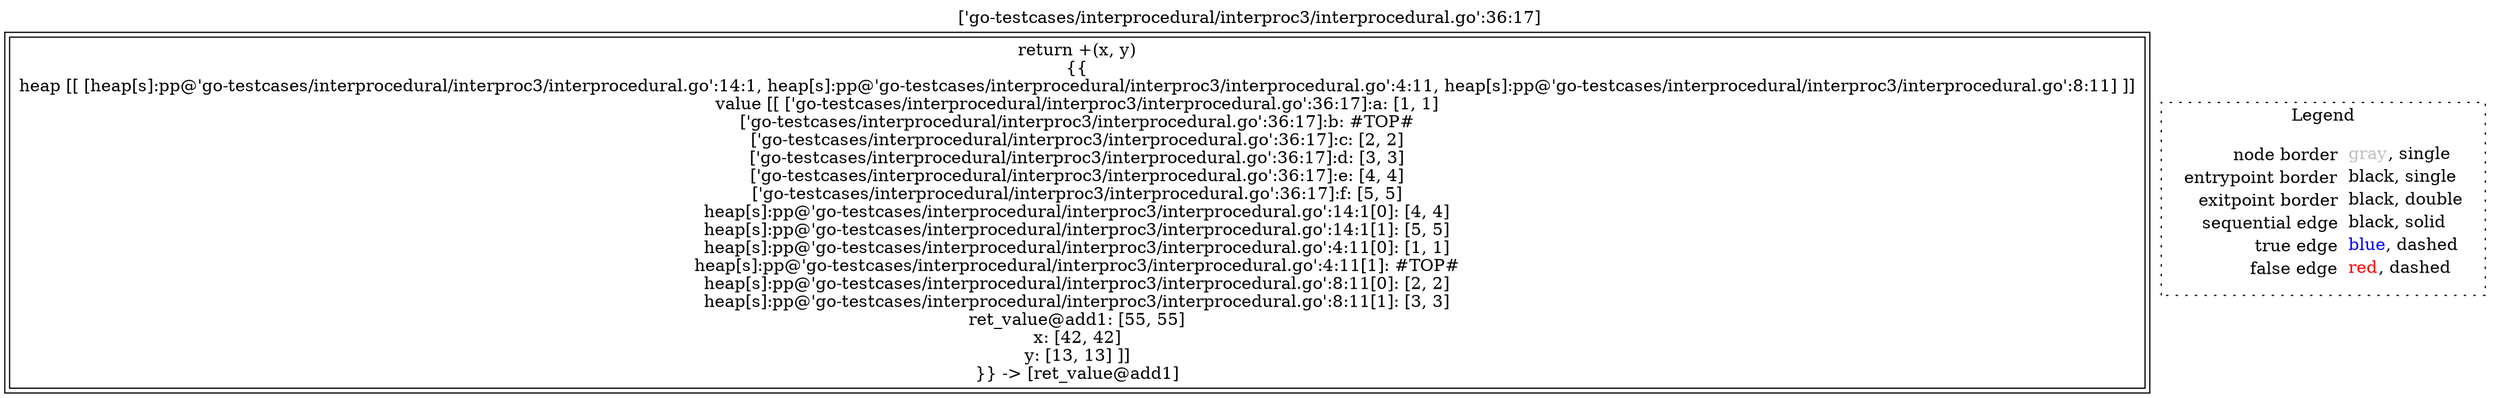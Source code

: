 digraph {
	labelloc="t";
	label="['go-testcases/interprocedural/interproc3/interprocedural.go':36:17]";
	"node0" [shape="rect",color="black",peripheries="2",label=<return +(x, y)<BR/>{{<BR/>heap [[ [heap[s]:pp@'go-testcases/interprocedural/interproc3/interprocedural.go':14:1, heap[s]:pp@'go-testcases/interprocedural/interproc3/interprocedural.go':4:11, heap[s]:pp@'go-testcases/interprocedural/interproc3/interprocedural.go':8:11] ]]<BR/>value [[ ['go-testcases/interprocedural/interproc3/interprocedural.go':36:17]:a: [1, 1]<BR/>['go-testcases/interprocedural/interproc3/interprocedural.go':36:17]:b: #TOP#<BR/>['go-testcases/interprocedural/interproc3/interprocedural.go':36:17]:c: [2, 2]<BR/>['go-testcases/interprocedural/interproc3/interprocedural.go':36:17]:d: [3, 3]<BR/>['go-testcases/interprocedural/interproc3/interprocedural.go':36:17]:e: [4, 4]<BR/>['go-testcases/interprocedural/interproc3/interprocedural.go':36:17]:f: [5, 5]<BR/>heap[s]:pp@'go-testcases/interprocedural/interproc3/interprocedural.go':14:1[0]: [4, 4]<BR/>heap[s]:pp@'go-testcases/interprocedural/interproc3/interprocedural.go':14:1[1]: [5, 5]<BR/>heap[s]:pp@'go-testcases/interprocedural/interproc3/interprocedural.go':4:11[0]: [1, 1]<BR/>heap[s]:pp@'go-testcases/interprocedural/interproc3/interprocedural.go':4:11[1]: #TOP#<BR/>heap[s]:pp@'go-testcases/interprocedural/interproc3/interprocedural.go':8:11[0]: [2, 2]<BR/>heap[s]:pp@'go-testcases/interprocedural/interproc3/interprocedural.go':8:11[1]: [3, 3]<BR/>ret_value@add1: [55, 55]<BR/>x: [42, 42]<BR/>y: [13, 13] ]]<BR/>}} -&gt; [ret_value@add1]>];
subgraph cluster_legend {
	label="Legend";
	style=dotted;
	node [shape=plaintext];
	"legend" [label=<<table border="0" cellpadding="2" cellspacing="0" cellborder="0"><tr><td align="right">node border&nbsp;</td><td align="left"><font color="gray">gray</font>, single</td></tr><tr><td align="right">entrypoint border&nbsp;</td><td align="left"><font color="black">black</font>, single</td></tr><tr><td align="right">exitpoint border&nbsp;</td><td align="left"><font color="black">black</font>, double</td></tr><tr><td align="right">sequential edge&nbsp;</td><td align="left"><font color="black">black</font>, solid</td></tr><tr><td align="right">true edge&nbsp;</td><td align="left"><font color="blue">blue</font>, dashed</td></tr><tr><td align="right">false edge&nbsp;</td><td align="left"><font color="red">red</font>, dashed</td></tr></table>>];
}

}
